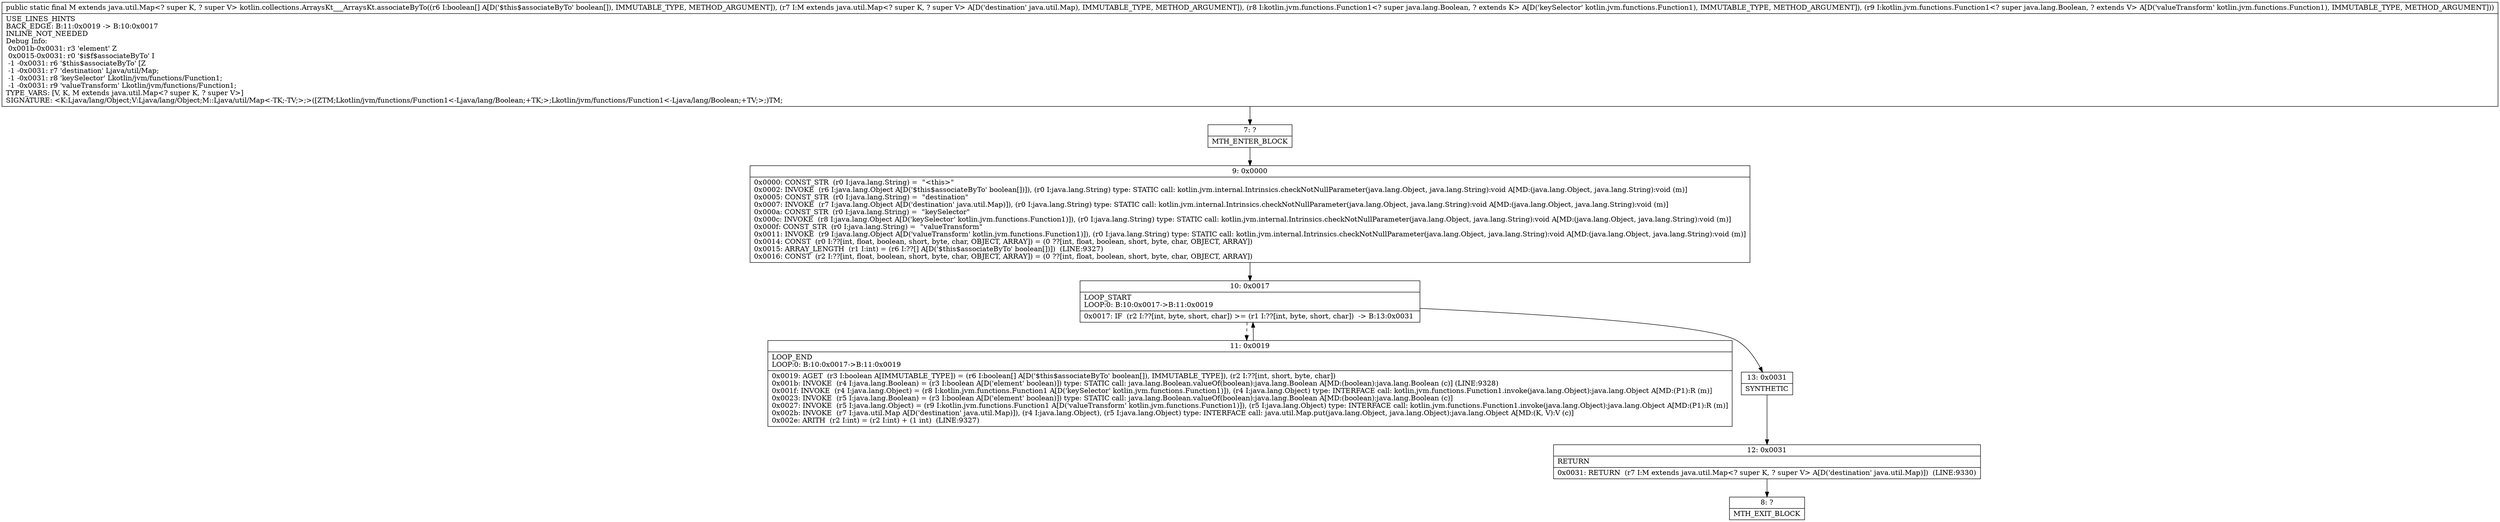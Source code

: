 digraph "CFG forkotlin.collections.ArraysKt___ArraysKt.associateByTo([ZLjava\/util\/Map;Lkotlin\/jvm\/functions\/Function1;Lkotlin\/jvm\/functions\/Function1;)Ljava\/util\/Map;" {
Node_7 [shape=record,label="{7\:\ ?|MTH_ENTER_BLOCK\l}"];
Node_9 [shape=record,label="{9\:\ 0x0000|0x0000: CONST_STR  (r0 I:java.lang.String) =  \"\<this\>\" \l0x0002: INVOKE  (r6 I:java.lang.Object A[D('$this$associateByTo' boolean[])]), (r0 I:java.lang.String) type: STATIC call: kotlin.jvm.internal.Intrinsics.checkNotNullParameter(java.lang.Object, java.lang.String):void A[MD:(java.lang.Object, java.lang.String):void (m)]\l0x0005: CONST_STR  (r0 I:java.lang.String) =  \"destination\" \l0x0007: INVOKE  (r7 I:java.lang.Object A[D('destination' java.util.Map)]), (r0 I:java.lang.String) type: STATIC call: kotlin.jvm.internal.Intrinsics.checkNotNullParameter(java.lang.Object, java.lang.String):void A[MD:(java.lang.Object, java.lang.String):void (m)]\l0x000a: CONST_STR  (r0 I:java.lang.String) =  \"keySelector\" \l0x000c: INVOKE  (r8 I:java.lang.Object A[D('keySelector' kotlin.jvm.functions.Function1)]), (r0 I:java.lang.String) type: STATIC call: kotlin.jvm.internal.Intrinsics.checkNotNullParameter(java.lang.Object, java.lang.String):void A[MD:(java.lang.Object, java.lang.String):void (m)]\l0x000f: CONST_STR  (r0 I:java.lang.String) =  \"valueTransform\" \l0x0011: INVOKE  (r9 I:java.lang.Object A[D('valueTransform' kotlin.jvm.functions.Function1)]), (r0 I:java.lang.String) type: STATIC call: kotlin.jvm.internal.Intrinsics.checkNotNullParameter(java.lang.Object, java.lang.String):void A[MD:(java.lang.Object, java.lang.String):void (m)]\l0x0014: CONST  (r0 I:??[int, float, boolean, short, byte, char, OBJECT, ARRAY]) = (0 ??[int, float, boolean, short, byte, char, OBJECT, ARRAY]) \l0x0015: ARRAY_LENGTH  (r1 I:int) = (r6 I:??[] A[D('$this$associateByTo' boolean[])])  (LINE:9327)\l0x0016: CONST  (r2 I:??[int, float, boolean, short, byte, char, OBJECT, ARRAY]) = (0 ??[int, float, boolean, short, byte, char, OBJECT, ARRAY]) \l}"];
Node_10 [shape=record,label="{10\:\ 0x0017|LOOP_START\lLOOP:0: B:10:0x0017\-\>B:11:0x0019\l|0x0017: IF  (r2 I:??[int, byte, short, char]) \>= (r1 I:??[int, byte, short, char])  \-\> B:13:0x0031 \l}"];
Node_11 [shape=record,label="{11\:\ 0x0019|LOOP_END\lLOOP:0: B:10:0x0017\-\>B:11:0x0019\l|0x0019: AGET  (r3 I:boolean A[IMMUTABLE_TYPE]) = (r6 I:boolean[] A[D('$this$associateByTo' boolean[]), IMMUTABLE_TYPE]), (r2 I:??[int, short, byte, char]) \l0x001b: INVOKE  (r4 I:java.lang.Boolean) = (r3 I:boolean A[D('element' boolean)]) type: STATIC call: java.lang.Boolean.valueOf(boolean):java.lang.Boolean A[MD:(boolean):java.lang.Boolean (c)] (LINE:9328)\l0x001f: INVOKE  (r4 I:java.lang.Object) = (r8 I:kotlin.jvm.functions.Function1 A[D('keySelector' kotlin.jvm.functions.Function1)]), (r4 I:java.lang.Object) type: INTERFACE call: kotlin.jvm.functions.Function1.invoke(java.lang.Object):java.lang.Object A[MD:(P1):R (m)]\l0x0023: INVOKE  (r5 I:java.lang.Boolean) = (r3 I:boolean A[D('element' boolean)]) type: STATIC call: java.lang.Boolean.valueOf(boolean):java.lang.Boolean A[MD:(boolean):java.lang.Boolean (c)]\l0x0027: INVOKE  (r5 I:java.lang.Object) = (r9 I:kotlin.jvm.functions.Function1 A[D('valueTransform' kotlin.jvm.functions.Function1)]), (r5 I:java.lang.Object) type: INTERFACE call: kotlin.jvm.functions.Function1.invoke(java.lang.Object):java.lang.Object A[MD:(P1):R (m)]\l0x002b: INVOKE  (r7 I:java.util.Map A[D('destination' java.util.Map)]), (r4 I:java.lang.Object), (r5 I:java.lang.Object) type: INTERFACE call: java.util.Map.put(java.lang.Object, java.lang.Object):java.lang.Object A[MD:(K, V):V (c)]\l0x002e: ARITH  (r2 I:int) = (r2 I:int) + (1 int)  (LINE:9327)\l}"];
Node_13 [shape=record,label="{13\:\ 0x0031|SYNTHETIC\l}"];
Node_12 [shape=record,label="{12\:\ 0x0031|RETURN\l|0x0031: RETURN  (r7 I:M extends java.util.Map\<? super K, ? super V\> A[D('destination' java.util.Map)])  (LINE:9330)\l}"];
Node_8 [shape=record,label="{8\:\ ?|MTH_EXIT_BLOCK\l}"];
MethodNode[shape=record,label="{public static final M extends java.util.Map\<? super K, ? super V\> kotlin.collections.ArraysKt___ArraysKt.associateByTo((r6 I:boolean[] A[D('$this$associateByTo' boolean[]), IMMUTABLE_TYPE, METHOD_ARGUMENT]), (r7 I:M extends java.util.Map\<? super K, ? super V\> A[D('destination' java.util.Map), IMMUTABLE_TYPE, METHOD_ARGUMENT]), (r8 I:kotlin.jvm.functions.Function1\<? super java.lang.Boolean, ? extends K\> A[D('keySelector' kotlin.jvm.functions.Function1), IMMUTABLE_TYPE, METHOD_ARGUMENT]), (r9 I:kotlin.jvm.functions.Function1\<? super java.lang.Boolean, ? extends V\> A[D('valueTransform' kotlin.jvm.functions.Function1), IMMUTABLE_TYPE, METHOD_ARGUMENT]))  | USE_LINES_HINTS\lBACK_EDGE: B:11:0x0019 \-\> B:10:0x0017\lINLINE_NOT_NEEDED\lDebug Info:\l  0x001b\-0x0031: r3 'element' Z\l  0x0015\-0x0031: r0 '$i$f$associateByTo' I\l  \-1 \-0x0031: r6 '$this$associateByTo' [Z\l  \-1 \-0x0031: r7 'destination' Ljava\/util\/Map;\l  \-1 \-0x0031: r8 'keySelector' Lkotlin\/jvm\/functions\/Function1;\l  \-1 \-0x0031: r9 'valueTransform' Lkotlin\/jvm\/functions\/Function1;\lTYPE_VARS: [V, K, M extends java.util.Map\<? super K, ? super V\>]\lSIGNATURE: \<K:Ljava\/lang\/Object;V:Ljava\/lang\/Object;M::Ljava\/util\/Map\<\-TK;\-TV;\>;\>([ZTM;Lkotlin\/jvm\/functions\/Function1\<\-Ljava\/lang\/Boolean;+TK;\>;Lkotlin\/jvm\/functions\/Function1\<\-Ljava\/lang\/Boolean;+TV;\>;)TM;\l}"];
MethodNode -> Node_7;Node_7 -> Node_9;
Node_9 -> Node_10;
Node_10 -> Node_11[style=dashed];
Node_10 -> Node_13;
Node_11 -> Node_10;
Node_13 -> Node_12;
Node_12 -> Node_8;
}

